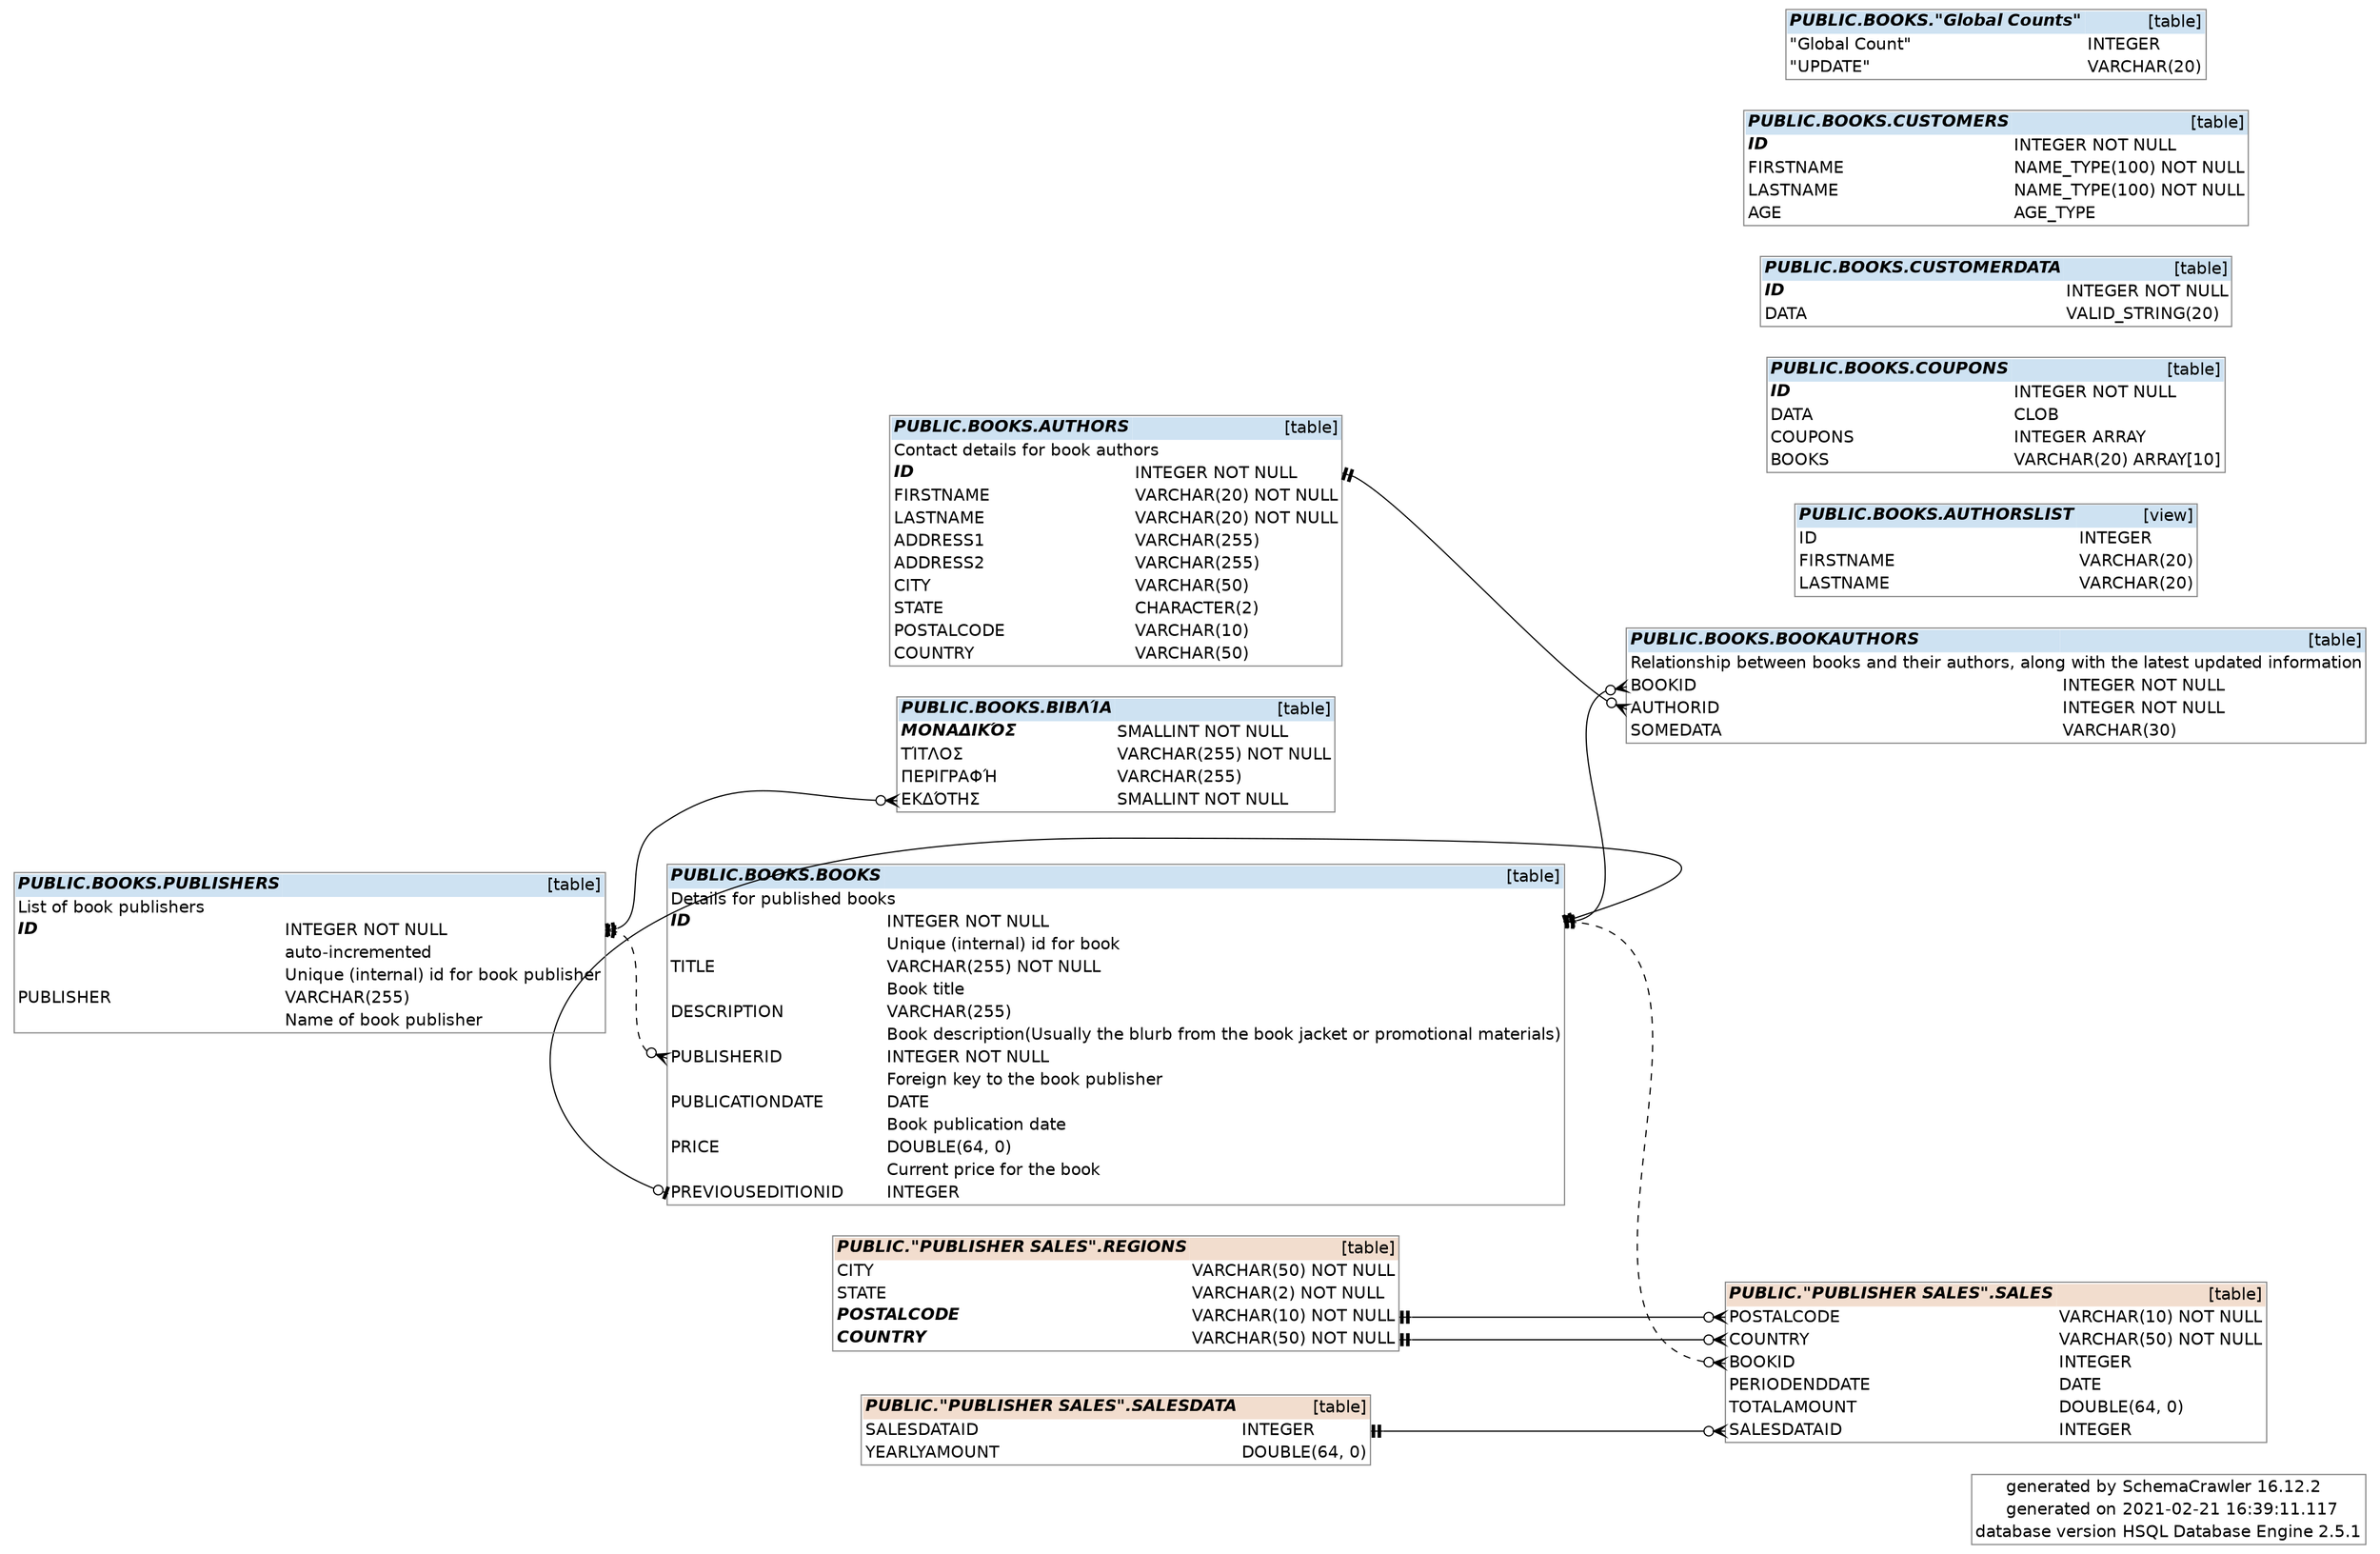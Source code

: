 digraph "SchemaCrawler_Diagram" {

  graph [
    fontname="Helvetica"
    labeljust="r"
    rankdir="RL"

  ];
  
  node [
    fontname="Helvetica"
    shape="none"

  ];
  
  edge [
    fontname="Helvetica"

  ];


  /* Title Block -=-=-=-=-=-=-=-=-=-=-=-=-=- */
  graph [ 
    label=<
      <table border="1" cellborder="0" cellspacing="0" color="#888888">
	<tr>
		<td align='right'>generated by</td>
		<td align='left'>SchemaCrawler 16.12.2</td>
	</tr>
	<tr>
		<td align='right'>generated on</td>
		<td align='left'>2021-02-21 16:39:11.117</td>
	</tr>
	<tr>
		<td align='right'>database version</td>
		<td align='left'>HSQL Database Engine 2.5.1</td>
	</tr>
      </table>
    >
  ];

  /* PUBLIC.BOOKS.AUTHORS -=-=-=-=-=-=-=-=-=-=-=-=-=- */
  "authors_f521e785" [
    label=<
      <table border="1" cellborder="0" cellspacing="0" color="#888888">
	<tr>
		<td colspan='2' bgcolor='#CEE2F2' align='left'><b><i>PUBLIC.BOOKS.AUTHORS</i></b></td>
		<td bgcolor='#CEE2F2' align='right'>[table]</td>
	</tr>
	<tr>
		<td colspan='3' align='left'>Contact details for book authors</td>
	</tr>
	<tr>
		<td port='id_af1b0e94.start' align='left'><b><i>ID</i></b></td>
		<td align='left'> </td>
		<td port='id_af1b0e94.end' align='left'>INTEGER NOT NULL</td>
	</tr>
	<tr>
		<td port='firstname_5d2c8a94.start' align='left'>FIRSTNAME</td>
		<td align='left'> </td>
		<td port='firstname_5d2c8a94.end' align='left'>VARCHAR(20) NOT NULL</td>
	</tr>
	<tr>
		<td port='lastname_86cfc79a.start' align='left'>LASTNAME</td>
		<td align='left'> </td>
		<td port='lastname_86cfc79a.end' align='left'>VARCHAR(20) NOT NULL</td>
	</tr>
	<tr>
		<td port='address1_951cd856.start' align='left'>ADDRESS1</td>
		<td align='left'> </td>
		<td port='address1_951cd856.end' align='left'>VARCHAR(255)</td>
	</tr>
	<tr>
		<td port='address2_951cd857.start' align='left'>ADDRESS2</td>
		<td align='left'> </td>
		<td port='address2_951cd857.end' align='left'>VARCHAR(255)</td>
	</tr>
	<tr>
		<td port='city_af3a96e4.start' align='left'>CITY</td>
		<td align='left'> </td>
		<td port='city_af3a96e4.end' align='left'>VARCHAR(50)</td>
	</tr>
	<tr>
		<td port='state_b3d3d1ea.start' align='left'>STATE</td>
		<td align='left'> </td>
		<td port='state_b3d3d1ea.end' align='left'>CHARACTER(2)</td>
	</tr>
	<tr>
		<td port='postalcode_43f33eb1.start' align='left'>POSTALCODE</td>
		<td align='left'> </td>
		<td port='postalcode_43f33eb1.end' align='left'>VARCHAR(10)</td>
	</tr>
	<tr>
		<td port='country_12fde8ef.start' align='left'>COUNTRY</td>
		<td align='left'> </td>
		<td port='country_12fde8ef.end' align='left'>VARCHAR(50)</td>
	</tr>
      </table>
    >
  ];

  "bookauthors_ead84c7c":"authorid_f4422748.start":w -> "authors_f521e785":"id_af1b0e94.end":e [label=<> style="solid" dir="both" arrowhead="teetee" arrowtail="crowodot"];


  /* PUBLIC.BOOKS.AUTHORSLIST -=-=-=-=-=-=-=-=-=-=-=-=-=- */
  "authorslist_9ccb3c23" [
    label=<
      <table border="1" cellborder="0" cellspacing="0" color="#888888">
	<tr>
		<td colspan='2' bgcolor='#CEE2F2' align='left'><b><i>PUBLIC.BOOKS.AUTHORSLIST</i></b></td>
		<td bgcolor='#CEE2F2' align='right'>[view]</td>
	</tr>
	<tr>
		<td port='id_fc9c4db6.start' align='left'>ID</td>
		<td align='left'> </td>
		<td port='id_fc9c4db6.end' align='left'>INTEGER</td>
	</tr>
	<tr>
		<td port='firstname_aaadc9b6.start' align='left'>FIRSTNAME</td>
		<td align='left'> </td>
		<td port='firstname_aaadc9b6.end' align='left'>VARCHAR(20)</td>
	</tr>
	<tr>
		<td port='lastname_d45106bc.start' align='left'>LASTNAME</td>
		<td align='left'> </td>
		<td port='lastname_d45106bc.end' align='left'>VARCHAR(20)</td>
	</tr>
      </table>
    >
  ];



  /* PUBLIC.BOOKS.BOOKAUTHORS -=-=-=-=-=-=-=-=-=-=-=-=-=- */
  "bookauthors_ead84c7c" [
    label=<
      <table border="1" cellborder="0" cellspacing="0" color="#888888">
	<tr>
		<td colspan='2' bgcolor='#CEE2F2' align='left'><b><i>PUBLIC.BOOKS.BOOKAUTHORS</i></b></td>
		<td bgcolor='#CEE2F2' align='right'>[table]</td>
	</tr>
	<tr>
		<td colspan='3' align='left'>Relationship between books and their authors, 
along with the latest updated information</td>
	</tr>
	<tr>
		<td port='bookid_e54f6526.start' align='left'>BOOKID</td>
		<td align='left'> </td>
		<td port='bookid_e54f6526.end' align='left'>INTEGER NOT NULL</td>
	</tr>
	<tr>
		<td port='authorid_f4422748.start' align='left'>AUTHORID</td>
		<td align='left'> </td>
		<td port='authorid_f4422748.end' align='left'>INTEGER NOT NULL</td>
	</tr>
	<tr>
		<td port='somedata_f8907a00.start' align='left'>SOMEDATA</td>
		<td align='left'> </td>
		<td port='somedata_f8907a00.end' align='left'>VARCHAR(30)</td>
	</tr>
      </table>
    >
  ];



  /* PUBLIC.BOOKS.BOOKS -=-=-=-=-=-=-=-=-=-=-=-=-=- */
  "books_f4a675e7" [
    label=<
      <table border="1" cellborder="0" cellspacing="0" color="#888888">
	<tr>
		<td colspan='2' bgcolor='#CEE2F2' align='left'><b><i>PUBLIC.BOOKS.BOOKS</i></b></td>
		<td bgcolor='#CEE2F2' align='right'>[table]</td>
	</tr>
	<tr>
		<td colspan='3' align='left'>Details for published books</td>
	</tr>
	<tr>
		<td port='id_a0284c72.start' align='left'><b><i>ID</i></b></td>
		<td align='left'> </td>
		<td port='id_a0284c72.end' align='left'>INTEGER NOT NULL</td>
	</tr>
	<tr>
		<td align='left'></td>
		<td align='left'> </td>
		<td align='left'>Unique (internal) id for book</td>
	</tr>
	<tr>
		<td port='title_a4ea6d8f.start' align='left'>TITLE</td>
		<td align='left'> </td>
		<td port='title_a4ea6d8f.end' align='left'>VARCHAR(255) NOT NULL</td>
	</tr>
	<tr>
		<td align='left'></td>
		<td align='left'> </td>
		<td align='left'>Book title</td>
	</tr>
	<tr>
		<td port='description_b9b15b33.start' align='left'>DESCRIPTION</td>
		<td align='left'> </td>
		<td port='description_b9b15b33.end' align='left'>VARCHAR(255)</td>
	</tr>
	<tr>
		<td align='left'></td>
		<td align='left'> </td>
		<td align='left'>Book description
(Usually the blurb from the book jacket or promotional materials)</td>
	</tr>
	<tr>
		<td port='publisherid_fbe0f74e.start' align='left'>PUBLISHERID</td>
		<td align='left'> </td>
		<td port='publisherid_fbe0f74e.end' align='left'>INTEGER NOT NULL</td>
	</tr>
	<tr>
		<td align='left'></td>
		<td align='left'> </td>
		<td align='left'>Foreign key to the book publisher</td>
	</tr>
	<tr>
		<td port='publicationdate_3a757b11.start' align='left'>PUBLICATIONDATE</td>
		<td align='left'> </td>
		<td port='publicationdate_3a757b11.end' align='left'>DATE</td>
	</tr>
	<tr>
		<td align='left'></td>
		<td align='left'> </td>
		<td align='left'>Book publication date</td>
	</tr>
	<tr>
		<td port='price_a4b5fc80.start' align='left'>PRICE</td>
		<td align='left'> </td>
		<td port='price_a4b5fc80.end' align='left'>DOUBLE(64, 0)</td>
	</tr>
	<tr>
		<td align='left'></td>
		<td align='left'> </td>
		<td align='left'>Current price for the book</td>
	</tr>
	<tr>
		<td port='previouseditionid_6cf39979.start' align='left'>PREVIOUSEDITIONID</td>
		<td align='left'> </td>
		<td port='previouseditionid_6cf39979.end' align='left'>INTEGER</td>
	</tr>
      </table>
    >
  ];

  "bookauthors_ead84c7c":"bookid_e54f6526.start":w -> "books_f4a675e7":"id_a0284c72.end":e [label=<> style="solid" dir="both" arrowhead="teetee" arrowtail="crowodot"];
  "books_f4a675e7":"previouseditionid_6cf39979.start":w -> "books_f4a675e7":"id_a0284c72.end":e [label=<> style="solid" dir="both" arrowhead="teetee" arrowtail="teeodot"];
  "sales_751e68eb":"bookid_a3ccd697.start":w -> "books_f4a675e7":"id_a0284c72.end":e [label=<> style="dashed" dir="both" arrowhead="teetee" arrowtail="crowodot"];


  /* PUBLIC.BOOKS.COUPONS -=-=-=-=-=-=-=-=-=-=-=-=-=- */
  "coupons_54c3044a" [
    label=<
      <table border="1" cellborder="0" cellspacing="0" color="#888888">
	<tr>
		<td colspan='2' bgcolor='#CEE2F2' align='left'><b><i>PUBLIC.BOOKS.COUPONS</i></b></td>
		<td bgcolor='#CEE2F2' align='right'>[table]</td>
	</tr>
	<tr>
		<td port='id_439d8a6f.start' align='left'><b><i>ID</i></b></td>
		<td align='left'> </td>
		<td port='id_439d8a6f.end' align='left'>INTEGER NOT NULL</td>
	</tr>
	<tr>
		<td port='data_43bd68fe.start' align='left'>DATA</td>
		<td align='left'> </td>
		<td port='data_43bd68fe.end' align='left'>CLOB</td>
	</tr>
	<tr>
		<td port='coupons_a7813a41.start' align='left'>COUPONS</td>
		<td align='left'> </td>
		<td port='coupons_a7813a41.end' align='left'>INTEGER ARRAY</td>
	</tr>
	<tr>
		<td port='books_4764abde.start' align='left'>BOOKS</td>
		<td align='left'> </td>
		<td port='books_4764abde.end' align='left'>VARCHAR(20) ARRAY[10]</td>
	</tr>
      </table>
    >
  ];



  /* PUBLIC.BOOKS.CUSTOMERDATA -=-=-=-=-=-=-=-=-=-=-=-=-=- */
  "customerdata_b0af83e5" [
    label=<
      <table border="1" cellborder="0" cellspacing="0" color="#888888">
	<tr>
		<td colspan='2' bgcolor='#CEE2F2' align='left'><b><i>PUBLIC.BOOKS.CUSTOMERDATA</i></b></td>
		<td bgcolor='#CEE2F2' align='right'>[table]</td>
	</tr>
	<tr>
		<td port='id_6540fe34.start' align='left'><b><i>ID</i></b></td>
		<td align='left'> </td>
		<td port='id_6540fe34.end' align='left'>INTEGER NOT NULL</td>
	</tr>
	<tr>
		<td port='data_6560dcc3.start' align='left'>DATA</td>
		<td align='left'> </td>
		<td port='data_6560dcc3.end' align='left'>VALID_STRING(20)</td>
	</tr>
      </table>
    >
  ];



  /* PUBLIC.BOOKS.CUSTOMERS -=-=-=-=-=-=-=-=-=-=-=-=-=- */
  "customers_f705d792" [
    label=<
      <table border="1" cellborder="0" cellspacing="0" color="#888888">
	<tr>
		<td colspan='2' bgcolor='#CEE2F2' align='left'><b><i>PUBLIC.BOOKS.CUSTOMERS</i></b></td>
		<td bgcolor='#CEE2F2' align='right'>[table]</td>
	</tr>
	<tr>
		<td port='id_e9b52027.start' align='left'><b><i>ID</i></b></td>
		<td align='left'> </td>
		<td port='id_e9b52027.end' align='left'>INTEGER NOT NULL</td>
	</tr>
	<tr>
		<td port='firstname_97c69c27.start' align='left'>FIRSTNAME</td>
		<td align='left'> </td>
		<td port='firstname_97c69c27.end' align='left'>NAME_TYPE(100) NOT NULL</td>
	</tr>
	<tr>
		<td port='lastname_c169d92d.start' align='left'>LASTNAME</td>
		<td align='left'> </td>
		<td port='lastname_c169d92d.end' align='left'>NAME_TYPE(100) NOT NULL</td>
	</tr>
	<tr>
		<td port='age_e9b613eb.start' align='left'>AGE</td>
		<td align='left'> </td>
		<td port='age_e9b613eb.end' align='left'>AGE_TYPE</td>
	</tr>
      </table>
    >
  ];



  /* PUBLIC.BOOKS."Global Counts" -=-=-=-=-=-=-=-=-=-=-=-=-=- */
  "globalcounts_7fcacfbe" [
    label=<
      <table border="1" cellborder="0" cellspacing="0" color="#888888">
	<tr>
		<td colspan='2' bgcolor='#CEE2F2' align='left'><b><i>PUBLIC.BOOKS."Global Counts"</i></b></td>
		<td bgcolor='#CEE2F2' align='right'>[table]</td>
	</tr>
	<tr>
		<td port='globalcount_24c6ab2.start' align='left'>"Global Count"</td>
		<td align='left'> </td>
		<td port='globalcount_24c6ab2.end' align='left'>INTEGER</td>
	</tr>
	<tr>
		<td port='update_f225129.start' align='left'>"UPDATE"</td>
		<td align='left'> </td>
		<td port='update_f225129.end' align='left'>VARCHAR(20)</td>
	</tr>
      </table>
    >
  ];



  /* PUBLIC.BOOKS.PUBLISHERS -=-=-=-=-=-=-=-=-=-=-=-=-=- */
  "publishers_8037d554" [
    label=<
      <table border="1" cellborder="0" cellspacing="0" color="#888888">
	<tr>
		<td colspan='2' bgcolor='#CEE2F2' align='left'><b><i>PUBLIC.BOOKS.PUBLISHERS</i></b></td>
		<td bgcolor='#CEE2F2' align='right'>[table]</td>
	</tr>
	<tr>
		<td colspan='3' align='left'>List of book publishers</td>
	</tr>
	<tr>
		<td port='id_86c2daa5.start' align='left'><b><i>ID</i></b></td>
		<td align='left'> </td>
		<td port='id_86c2daa5.end' align='left'>INTEGER NOT NULL</td>
	</tr>
	<tr>
		<td align='left'></td>
		<td align='left'> </td>
		<td align='left'>auto-incremented</td>
	</tr>
	<tr>
		<td align='left'></td>
		<td align='left'> </td>
		<td align='left'>Unique (internal) id for book publisher</td>
	</tr>
	<tr>
		<td port='publisher_83208366.start' align='left'>PUBLISHER</td>
		<td align='left'> </td>
		<td port='publisher_83208366.end' align='left'>VARCHAR(255)</td>
	</tr>
	<tr>
		<td align='left'></td>
		<td align='left'> </td>
		<td align='left'>Name of book publisher</td>
	</tr>
      </table>
    >
  ];

  "βιβλία_3cecb774":"εκδότησ_36c797fd.start":w -> "publishers_8037d554":"id_86c2daa5.end":e [label=<> style="solid" dir="both" arrowhead="teetee" arrowtail="crowodot"];
  "books_f4a675e7":"publisherid_fbe0f74e.start":w -> "publishers_8037d554":"id_86c2daa5.end":e [label=<> style="dashed" dir="both" arrowhead="teetee" arrowtail="crowodot"];


  /* PUBLIC.BOOKS.ΒΙΒΛΊΑ -=-=-=-=-=-=-=-=-=-=-=-=-=- */
  "βιβλία_3cecb774" [
    label=<
      <table border="1" cellborder="0" cellspacing="0" color="#888888">
	<tr>
		<td colspan='2' bgcolor='#CEE2F2' align='left'><b><i>PUBLIC.BOOKS.ΒΙΒΛΊΑ</i></b></td>
		<td bgcolor='#CEE2F2' align='right'>[table]</td>
	</tr>
	<tr>
		<td port='μοναδικόσ_1e05b97f.start' align='left'><b><i>ΜΟΝΑΔΙΚΌΣ</i></b></td>
		<td align='left'> </td>
		<td port='μοναδικόσ_1e05b97f.end' align='left'>SMALLINT NOT NULL</td>
	</tr>
	<tr>
		<td port='τίτλοσ_caa3ab6b.start' align='left'>ΤΊΤΛΟΣ</td>
		<td align='left'> </td>
		<td port='τίτλοσ_caa3ab6b.end' align='left'>VARCHAR(255) NOT NULL</td>
	</tr>
	<tr>
		<td port='περιγραφή_4180d383.start' align='left'>ΠΕΡΙΓΡΑΦΉ</td>
		<td align='left'> </td>
		<td port='περιγραφή_4180d383.end' align='left'>VARCHAR(255)</td>
	</tr>
	<tr>
		<td port='εκδότησ_36c797fd.start' align='left'>ΕΚΔΌΤΗΣ</td>
		<td align='left'> </td>
		<td port='εκδότησ_36c797fd.end' align='left'>SMALLINT NOT NULL</td>
	</tr>
      </table>
    >
  ];



  /* PUBLIC."PUBLISHER SALES".REGIONS -=-=-=-=-=-=-=-=-=-=-=-=-=- */
  "regions_dbf65bde" [
    label=<
      <table border="1" cellborder="0" cellspacing="0" color="#888888">
	<tr>
		<td colspan='2' bgcolor='#F2DDCE' align='left'><b><i>PUBLIC."PUBLISHER SALES".REGIONS</i></b></td>
		<td bgcolor='#F2DDCE' align='right'>[table]</td>
	</tr>
	<tr>
		<td port='city_a2f4adab.start' align='left'>CITY</td>
		<td align='left'> </td>
		<td port='city_a2f4adab.end' align='left'>VARCHAR(50) NOT NULL</td>
	</tr>
	<tr>
		<td port='state_a78de8b1.start' align='left'>STATE</td>
		<td align='left'> </td>
		<td port='state_a78de8b1.end' align='left'>VARCHAR(2) NOT NULL</td>
	</tr>
	<tr>
		<td port='postalcode_37ad5578.start' align='left'><b><i>POSTALCODE</i></b></td>
		<td align='left'> </td>
		<td port='postalcode_37ad5578.end' align='left'>VARCHAR(10) NOT NULL</td>
	</tr>
	<tr>
		<td port='country_6b7ffb6.start' align='left'><b><i>COUNTRY</i></b></td>
		<td align='left'> </td>
		<td port='country_6b7ffb6.end' align='left'>VARCHAR(50) NOT NULL</td>
	</tr>
      </table>
    >
  ];

  "sales_751e68eb":"postalcode_c386ea0b.start":w -> "regions_dbf65bde":"postalcode_37ad5578.end":e [label=<> style="solid" dir="both" arrowhead="teetee" arrowtail="crowodot"];
  "sales_751e68eb":"country_92919449.start":w -> "regions_dbf65bde":"country_6b7ffb6.end":e [label=<> style="solid" dir="both" arrowhead="teetee" arrowtail="crowodot"];


  /* PUBLIC."PUBLISHER SALES".SALES -=-=-=-=-=-=-=-=-=-=-=-=-=- */
  "sales_751e68eb" [
    label=<
      <table border="1" cellborder="0" cellspacing="0" color="#888888">
	<tr>
		<td colspan='2' bgcolor='#F2DDCE' align='left'><b><i>PUBLIC."PUBLISHER SALES".SALES</i></b></td>
		<td bgcolor='#F2DDCE' align='right'>[table]</td>
	</tr>
	<tr>
		<td port='postalcode_c386ea0b.start' align='left'>POSTALCODE</td>
		<td align='left'> </td>
		<td port='postalcode_c386ea0b.end' align='left'>VARCHAR(10) NOT NULL</td>
	</tr>
	<tr>
		<td port='country_92919449.start' align='left'>COUNTRY</td>
		<td align='left'> </td>
		<td port='country_92919449.end' align='left'>VARCHAR(50) NOT NULL</td>
	</tr>
	<tr>
		<td port='bookid_a3ccd697.start' align='left'>BOOKID</td>
		<td align='left'> </td>
		<td port='bookid_a3ccd697.end' align='left'>INTEGER</td>
	</tr>
	<tr>
		<td port='periodenddate_48a91adb.start' align='left'>PERIODENDDATE</td>
		<td align='left'> </td>
		<td port='periodenddate_48a91adb.end' align='left'>DATE</td>
	</tr>
	<tr>
		<td port='totalamount_9aaaed4f.start' align='left'>TOTALAMOUNT</td>
		<td align='left'> </td>
		<td port='totalamount_9aaaed4f.end' align='left'>DOUBLE(64, 0)</td>
	</tr>
	<tr>
		<td port='salesdataid_1de64f04.start' align='left'>SALESDATAID</td>
		<td align='left'> </td>
		<td port='salesdataid_1de64f04.end' align='left'>INTEGER</td>
	</tr>
      </table>
    >
  ];



  /* PUBLIC."PUBLISHER SALES".SALESDATA -=-=-=-=-=-=-=-=-=-=-=-=-=- */
  "salesdata_1193fa95" [
    label=<
      <table border="1" cellborder="0" cellspacing="0" color="#888888">
	<tr>
		<td colspan='2' bgcolor='#F2DDCE' align='left'><b><i>PUBLIC."PUBLISHER SALES".SALESDATA</i></b></td>
		<td bgcolor='#F2DDCE' align='right'>[table]</td>
	</tr>
	<tr>
		<td port='salesdataid_1022f29a.start' align='left'>SALESDATAID</td>
		<td align='left'> </td>
		<td port='salesdataid_1022f29a.end' align='left'>INTEGER</td>
	</tr>
	<tr>
		<td port='yearlyamount_221477cb.start' align='left'>YEARLYAMOUNT</td>
		<td align='left'> </td>
		<td port='yearlyamount_221477cb.end' align='left'>DOUBLE(64, 0)</td>
	</tr>
      </table>
    >
  ];

  "sales_751e68eb":"salesdataid_1de64f04.start":w -> "salesdata_1193fa95":"salesdataid_1022f29a.end":e [label=<> style="solid" dir="both" arrowhead="teetee" arrowtail="crowodot"];


}
